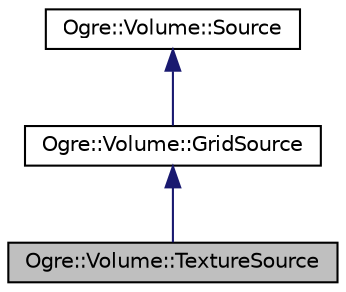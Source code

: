 digraph "Ogre::Volume::TextureSource"
{
  bgcolor="transparent";
  edge [fontname="Helvetica",fontsize="10",labelfontname="Helvetica",labelfontsize="10"];
  node [fontname="Helvetica",fontsize="10",shape=record];
  Node0 [label="Ogre::Volume::TextureSource",height=0.2,width=0.4,color="black", fillcolor="grey75", style="filled", fontcolor="black"];
  Node1 -> Node0 [dir="back",color="midnightblue",fontsize="10",style="solid",fontname="Helvetica"];
  Node1 [label="Ogre::Volume::GridSource",height=0.2,width=0.4,color="black",URL="$class_ogre_1_1_volume_1_1_grid_source.html",tooltip="A volume source from a discrete 3d grid. "];
  Node2 -> Node1 [dir="back",color="midnightblue",fontsize="10",style="solid",fontname="Helvetica"];
  Node2 [label="Ogre::Volume::Source",height=0.2,width=0.4,color="black",URL="$class_ogre_1_1_volume_1_1_source.html",tooltip="Abstract class defining the density function. "];
}
